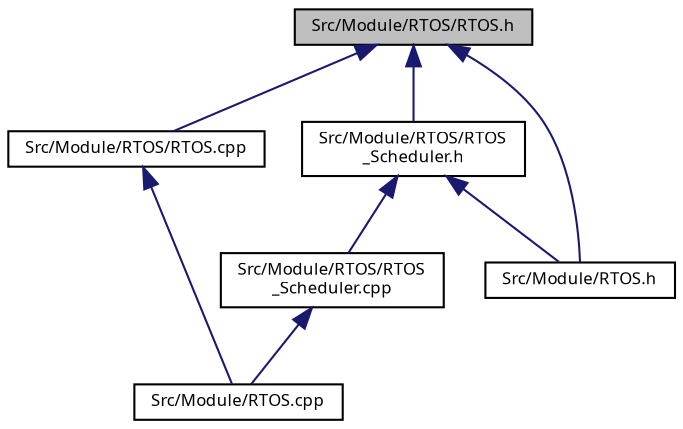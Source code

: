 digraph "Src/Module/RTOS/RTOS.h"
{
  edge [fontname="Sans",fontsize="8",labelfontname="Sans",labelfontsize="8"];
  node [fontname="Sans",fontsize="8",shape=record];
  Node1 [label="Src/Module/RTOS/RTOS.h",height=0.2,width=0.4,color="black", fillcolor="grey75", style="filled", fontcolor="black"];
  Node1 -> Node2 [dir="back",color="midnightblue",fontsize="8",style="solid",fontname="Sans"];
  Node2 [label="Src/Module/RTOS/RTOS.cpp",height=0.2,width=0.4,color="black", fillcolor="white", style="filled",URL="$_r_t_o_s_2_r_t_o_s_8cpp.html"];
  Node2 -> Node3 [dir="back",color="midnightblue",fontsize="8",style="solid",fontname="Sans"];
  Node3 [label="Src/Module/RTOS.cpp",height=0.2,width=0.4,color="black", fillcolor="white", style="filled",URL="$_r_t_o_s_8cpp.html",tooltip="Summary of RTOS classes. "];
  Node1 -> Node4 [dir="back",color="midnightblue",fontsize="8",style="solid",fontname="Sans"];
  Node4 [label="Src/Module/RTOS/RTOS\l_Scheduler.h",height=0.2,width=0.4,color="black", fillcolor="white", style="filled",URL="$_r_t_o_s___scheduler_8h.html"];
  Node4 -> Node5 [dir="back",color="midnightblue",fontsize="8",style="solid",fontname="Sans"];
  Node5 [label="Src/Module/RTOS/RTOS\l_Scheduler.cpp",height=0.2,width=0.4,color="black", fillcolor="white", style="filled",URL="$_r_t_o_s___scheduler_8cpp.html"];
  Node5 -> Node3 [dir="back",color="midnightblue",fontsize="8",style="solid",fontname="Sans"];
  Node4 -> Node6 [dir="back",color="midnightblue",fontsize="8",style="solid",fontname="Sans"];
  Node6 [label="Src/Module/RTOS.h",height=0.2,width=0.4,color="black", fillcolor="white", style="filled",URL="$_r_t_o_s_8h.html",tooltip="Summary of RTOS classes. "];
  Node1 -> Node6 [dir="back",color="midnightblue",fontsize="8",style="solid",fontname="Sans"];
}

